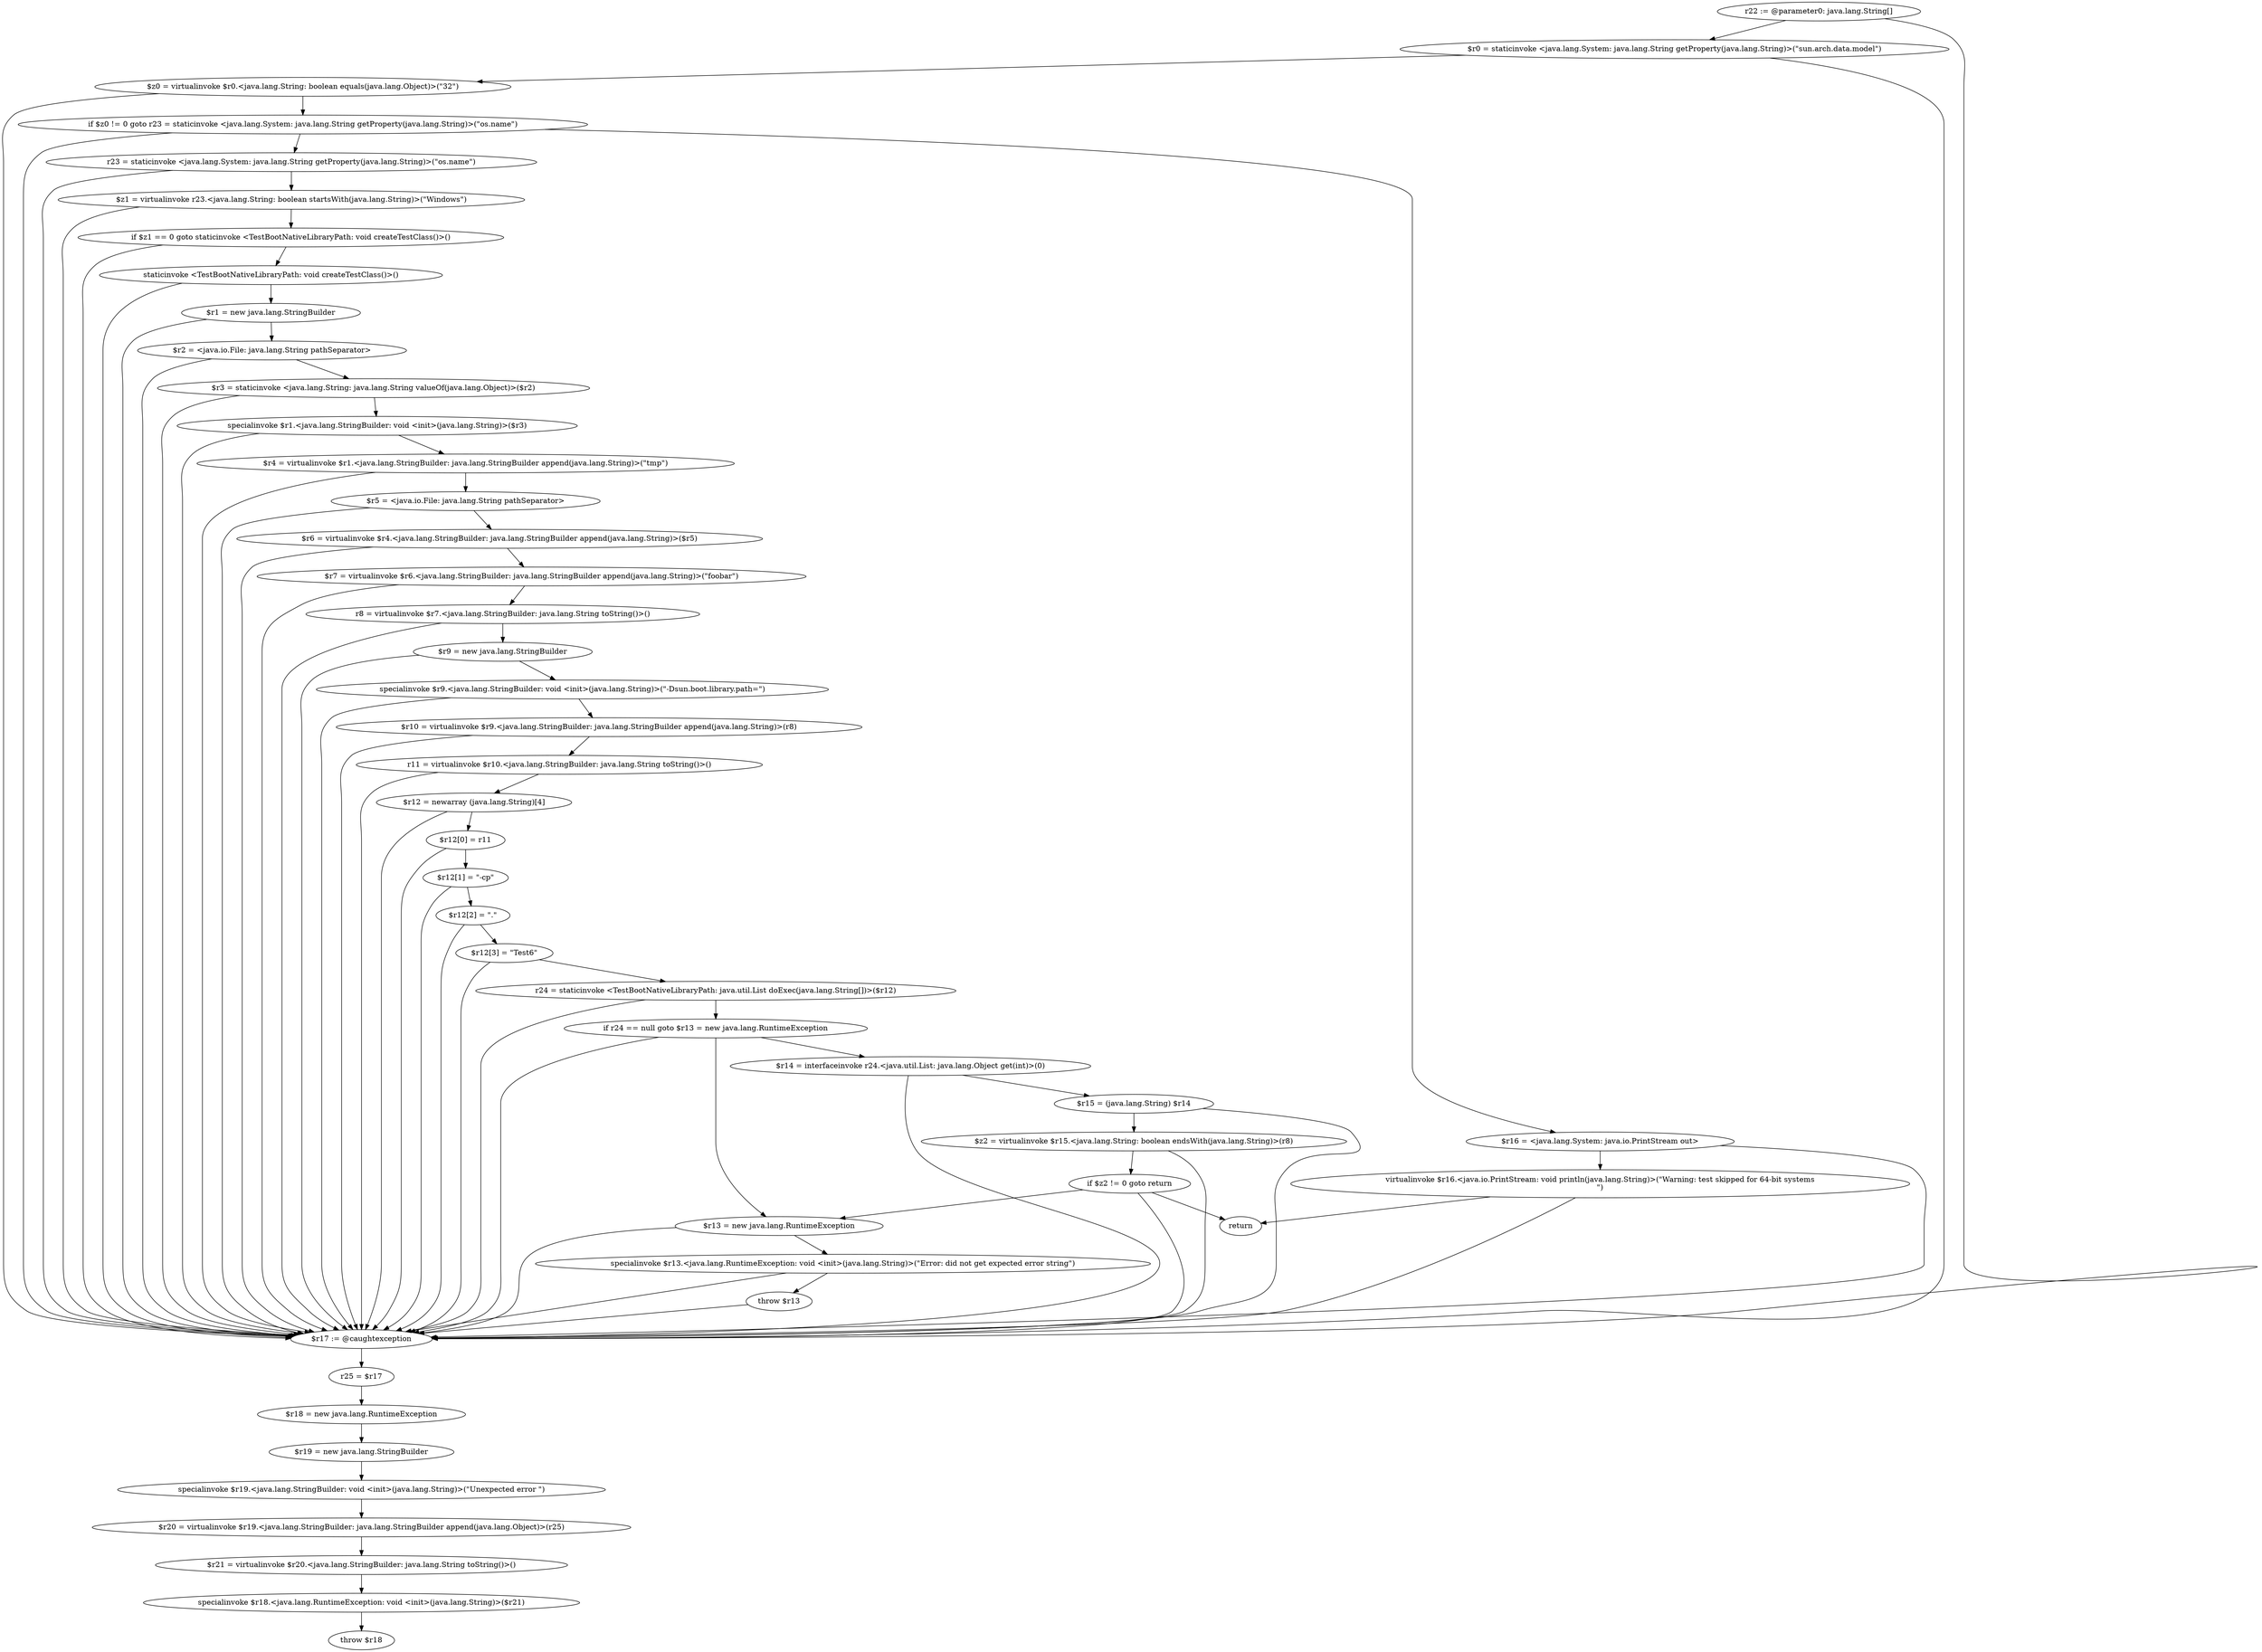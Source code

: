 digraph "unitGraph" {
    "r22 := @parameter0: java.lang.String[]"
    "$r0 = staticinvoke <java.lang.System: java.lang.String getProperty(java.lang.String)>(\"sun.arch.data.model\")"
    "$z0 = virtualinvoke $r0.<java.lang.String: boolean equals(java.lang.Object)>(\"32\")"
    "if $z0 != 0 goto r23 = staticinvoke <java.lang.System: java.lang.String getProperty(java.lang.String)>(\"os.name\")"
    "$r16 = <java.lang.System: java.io.PrintStream out>"
    "virtualinvoke $r16.<java.io.PrintStream: void println(java.lang.String)>(\"Warning: test skipped for 64-bit systems\n\")"
    "return"
    "r23 = staticinvoke <java.lang.System: java.lang.String getProperty(java.lang.String)>(\"os.name\")"
    "$z1 = virtualinvoke r23.<java.lang.String: boolean startsWith(java.lang.String)>(\"Windows\")"
    "if $z1 == 0 goto staticinvoke <TestBootNativeLibraryPath: void createTestClass()>()"
    "staticinvoke <TestBootNativeLibraryPath: void createTestClass()>()"
    "$r1 = new java.lang.StringBuilder"
    "$r2 = <java.io.File: java.lang.String pathSeparator>"
    "$r3 = staticinvoke <java.lang.String: java.lang.String valueOf(java.lang.Object)>($r2)"
    "specialinvoke $r1.<java.lang.StringBuilder: void <init>(java.lang.String)>($r3)"
    "$r4 = virtualinvoke $r1.<java.lang.StringBuilder: java.lang.StringBuilder append(java.lang.String)>(\"tmp\")"
    "$r5 = <java.io.File: java.lang.String pathSeparator>"
    "$r6 = virtualinvoke $r4.<java.lang.StringBuilder: java.lang.StringBuilder append(java.lang.String)>($r5)"
    "$r7 = virtualinvoke $r6.<java.lang.StringBuilder: java.lang.StringBuilder append(java.lang.String)>(\"foobar\")"
    "r8 = virtualinvoke $r7.<java.lang.StringBuilder: java.lang.String toString()>()"
    "$r9 = new java.lang.StringBuilder"
    "specialinvoke $r9.<java.lang.StringBuilder: void <init>(java.lang.String)>(\"-Dsun.boot.library.path=\")"
    "$r10 = virtualinvoke $r9.<java.lang.StringBuilder: java.lang.StringBuilder append(java.lang.String)>(r8)"
    "r11 = virtualinvoke $r10.<java.lang.StringBuilder: java.lang.String toString()>()"
    "$r12 = newarray (java.lang.String)[4]"
    "$r12[0] = r11"
    "$r12[1] = \"-cp\""
    "$r12[2] = \".\""
    "$r12[3] = \"Test6\""
    "r24 = staticinvoke <TestBootNativeLibraryPath: java.util.List doExec(java.lang.String[])>($r12)"
    "if r24 == null goto $r13 = new java.lang.RuntimeException"
    "$r14 = interfaceinvoke r24.<java.util.List: java.lang.Object get(int)>(0)"
    "$r15 = (java.lang.String) $r14"
    "$z2 = virtualinvoke $r15.<java.lang.String: boolean endsWith(java.lang.String)>(r8)"
    "if $z2 != 0 goto return"
    "$r13 = new java.lang.RuntimeException"
    "specialinvoke $r13.<java.lang.RuntimeException: void <init>(java.lang.String)>(\"Error: did not get expected error string\")"
    "throw $r13"
    "$r17 := @caughtexception"
    "r25 = $r17"
    "$r18 = new java.lang.RuntimeException"
    "$r19 = new java.lang.StringBuilder"
    "specialinvoke $r19.<java.lang.StringBuilder: void <init>(java.lang.String)>(\"Unexpected error \")"
    "$r20 = virtualinvoke $r19.<java.lang.StringBuilder: java.lang.StringBuilder append(java.lang.Object)>(r25)"
    "$r21 = virtualinvoke $r20.<java.lang.StringBuilder: java.lang.String toString()>()"
    "specialinvoke $r18.<java.lang.RuntimeException: void <init>(java.lang.String)>($r21)"
    "throw $r18"
    "r22 := @parameter0: java.lang.String[]"->"$r0 = staticinvoke <java.lang.System: java.lang.String getProperty(java.lang.String)>(\"sun.arch.data.model\")";
    "r22 := @parameter0: java.lang.String[]"->"$r17 := @caughtexception";
    "$r0 = staticinvoke <java.lang.System: java.lang.String getProperty(java.lang.String)>(\"sun.arch.data.model\")"->"$z0 = virtualinvoke $r0.<java.lang.String: boolean equals(java.lang.Object)>(\"32\")";
    "$r0 = staticinvoke <java.lang.System: java.lang.String getProperty(java.lang.String)>(\"sun.arch.data.model\")"->"$r17 := @caughtexception";
    "$z0 = virtualinvoke $r0.<java.lang.String: boolean equals(java.lang.Object)>(\"32\")"->"if $z0 != 0 goto r23 = staticinvoke <java.lang.System: java.lang.String getProperty(java.lang.String)>(\"os.name\")";
    "$z0 = virtualinvoke $r0.<java.lang.String: boolean equals(java.lang.Object)>(\"32\")"->"$r17 := @caughtexception";
    "if $z0 != 0 goto r23 = staticinvoke <java.lang.System: java.lang.String getProperty(java.lang.String)>(\"os.name\")"->"$r16 = <java.lang.System: java.io.PrintStream out>";
    "if $z0 != 0 goto r23 = staticinvoke <java.lang.System: java.lang.String getProperty(java.lang.String)>(\"os.name\")"->"r23 = staticinvoke <java.lang.System: java.lang.String getProperty(java.lang.String)>(\"os.name\")";
    "if $z0 != 0 goto r23 = staticinvoke <java.lang.System: java.lang.String getProperty(java.lang.String)>(\"os.name\")"->"$r17 := @caughtexception";
    "$r16 = <java.lang.System: java.io.PrintStream out>"->"virtualinvoke $r16.<java.io.PrintStream: void println(java.lang.String)>(\"Warning: test skipped for 64-bit systems\n\")";
    "$r16 = <java.lang.System: java.io.PrintStream out>"->"$r17 := @caughtexception";
    "virtualinvoke $r16.<java.io.PrintStream: void println(java.lang.String)>(\"Warning: test skipped for 64-bit systems\n\")"->"return";
    "virtualinvoke $r16.<java.io.PrintStream: void println(java.lang.String)>(\"Warning: test skipped for 64-bit systems\n\")"->"$r17 := @caughtexception";
    "r23 = staticinvoke <java.lang.System: java.lang.String getProperty(java.lang.String)>(\"os.name\")"->"$z1 = virtualinvoke r23.<java.lang.String: boolean startsWith(java.lang.String)>(\"Windows\")";
    "r23 = staticinvoke <java.lang.System: java.lang.String getProperty(java.lang.String)>(\"os.name\")"->"$r17 := @caughtexception";
    "$z1 = virtualinvoke r23.<java.lang.String: boolean startsWith(java.lang.String)>(\"Windows\")"->"if $z1 == 0 goto staticinvoke <TestBootNativeLibraryPath: void createTestClass()>()";
    "$z1 = virtualinvoke r23.<java.lang.String: boolean startsWith(java.lang.String)>(\"Windows\")"->"$r17 := @caughtexception";
    "if $z1 == 0 goto staticinvoke <TestBootNativeLibraryPath: void createTestClass()>()"->"staticinvoke <TestBootNativeLibraryPath: void createTestClass()>()";
    "if $z1 == 0 goto staticinvoke <TestBootNativeLibraryPath: void createTestClass()>()"->"$r17 := @caughtexception";
    "staticinvoke <TestBootNativeLibraryPath: void createTestClass()>()"->"$r1 = new java.lang.StringBuilder";
    "staticinvoke <TestBootNativeLibraryPath: void createTestClass()>()"->"$r17 := @caughtexception";
    "$r1 = new java.lang.StringBuilder"->"$r2 = <java.io.File: java.lang.String pathSeparator>";
    "$r1 = new java.lang.StringBuilder"->"$r17 := @caughtexception";
    "$r2 = <java.io.File: java.lang.String pathSeparator>"->"$r3 = staticinvoke <java.lang.String: java.lang.String valueOf(java.lang.Object)>($r2)";
    "$r2 = <java.io.File: java.lang.String pathSeparator>"->"$r17 := @caughtexception";
    "$r3 = staticinvoke <java.lang.String: java.lang.String valueOf(java.lang.Object)>($r2)"->"specialinvoke $r1.<java.lang.StringBuilder: void <init>(java.lang.String)>($r3)";
    "$r3 = staticinvoke <java.lang.String: java.lang.String valueOf(java.lang.Object)>($r2)"->"$r17 := @caughtexception";
    "specialinvoke $r1.<java.lang.StringBuilder: void <init>(java.lang.String)>($r3)"->"$r4 = virtualinvoke $r1.<java.lang.StringBuilder: java.lang.StringBuilder append(java.lang.String)>(\"tmp\")";
    "specialinvoke $r1.<java.lang.StringBuilder: void <init>(java.lang.String)>($r3)"->"$r17 := @caughtexception";
    "$r4 = virtualinvoke $r1.<java.lang.StringBuilder: java.lang.StringBuilder append(java.lang.String)>(\"tmp\")"->"$r5 = <java.io.File: java.lang.String pathSeparator>";
    "$r4 = virtualinvoke $r1.<java.lang.StringBuilder: java.lang.StringBuilder append(java.lang.String)>(\"tmp\")"->"$r17 := @caughtexception";
    "$r5 = <java.io.File: java.lang.String pathSeparator>"->"$r6 = virtualinvoke $r4.<java.lang.StringBuilder: java.lang.StringBuilder append(java.lang.String)>($r5)";
    "$r5 = <java.io.File: java.lang.String pathSeparator>"->"$r17 := @caughtexception";
    "$r6 = virtualinvoke $r4.<java.lang.StringBuilder: java.lang.StringBuilder append(java.lang.String)>($r5)"->"$r7 = virtualinvoke $r6.<java.lang.StringBuilder: java.lang.StringBuilder append(java.lang.String)>(\"foobar\")";
    "$r6 = virtualinvoke $r4.<java.lang.StringBuilder: java.lang.StringBuilder append(java.lang.String)>($r5)"->"$r17 := @caughtexception";
    "$r7 = virtualinvoke $r6.<java.lang.StringBuilder: java.lang.StringBuilder append(java.lang.String)>(\"foobar\")"->"r8 = virtualinvoke $r7.<java.lang.StringBuilder: java.lang.String toString()>()";
    "$r7 = virtualinvoke $r6.<java.lang.StringBuilder: java.lang.StringBuilder append(java.lang.String)>(\"foobar\")"->"$r17 := @caughtexception";
    "r8 = virtualinvoke $r7.<java.lang.StringBuilder: java.lang.String toString()>()"->"$r9 = new java.lang.StringBuilder";
    "r8 = virtualinvoke $r7.<java.lang.StringBuilder: java.lang.String toString()>()"->"$r17 := @caughtexception";
    "$r9 = new java.lang.StringBuilder"->"specialinvoke $r9.<java.lang.StringBuilder: void <init>(java.lang.String)>(\"-Dsun.boot.library.path=\")";
    "$r9 = new java.lang.StringBuilder"->"$r17 := @caughtexception";
    "specialinvoke $r9.<java.lang.StringBuilder: void <init>(java.lang.String)>(\"-Dsun.boot.library.path=\")"->"$r10 = virtualinvoke $r9.<java.lang.StringBuilder: java.lang.StringBuilder append(java.lang.String)>(r8)";
    "specialinvoke $r9.<java.lang.StringBuilder: void <init>(java.lang.String)>(\"-Dsun.boot.library.path=\")"->"$r17 := @caughtexception";
    "$r10 = virtualinvoke $r9.<java.lang.StringBuilder: java.lang.StringBuilder append(java.lang.String)>(r8)"->"r11 = virtualinvoke $r10.<java.lang.StringBuilder: java.lang.String toString()>()";
    "$r10 = virtualinvoke $r9.<java.lang.StringBuilder: java.lang.StringBuilder append(java.lang.String)>(r8)"->"$r17 := @caughtexception";
    "r11 = virtualinvoke $r10.<java.lang.StringBuilder: java.lang.String toString()>()"->"$r12 = newarray (java.lang.String)[4]";
    "r11 = virtualinvoke $r10.<java.lang.StringBuilder: java.lang.String toString()>()"->"$r17 := @caughtexception";
    "$r12 = newarray (java.lang.String)[4]"->"$r12[0] = r11";
    "$r12 = newarray (java.lang.String)[4]"->"$r17 := @caughtexception";
    "$r12[0] = r11"->"$r12[1] = \"-cp\"";
    "$r12[0] = r11"->"$r17 := @caughtexception";
    "$r12[1] = \"-cp\""->"$r12[2] = \".\"";
    "$r12[1] = \"-cp\""->"$r17 := @caughtexception";
    "$r12[2] = \".\""->"$r12[3] = \"Test6\"";
    "$r12[2] = \".\""->"$r17 := @caughtexception";
    "$r12[3] = \"Test6\""->"r24 = staticinvoke <TestBootNativeLibraryPath: java.util.List doExec(java.lang.String[])>($r12)";
    "$r12[3] = \"Test6\""->"$r17 := @caughtexception";
    "r24 = staticinvoke <TestBootNativeLibraryPath: java.util.List doExec(java.lang.String[])>($r12)"->"if r24 == null goto $r13 = new java.lang.RuntimeException";
    "r24 = staticinvoke <TestBootNativeLibraryPath: java.util.List doExec(java.lang.String[])>($r12)"->"$r17 := @caughtexception";
    "if r24 == null goto $r13 = new java.lang.RuntimeException"->"$r14 = interfaceinvoke r24.<java.util.List: java.lang.Object get(int)>(0)";
    "if r24 == null goto $r13 = new java.lang.RuntimeException"->"$r13 = new java.lang.RuntimeException";
    "if r24 == null goto $r13 = new java.lang.RuntimeException"->"$r17 := @caughtexception";
    "$r14 = interfaceinvoke r24.<java.util.List: java.lang.Object get(int)>(0)"->"$r15 = (java.lang.String) $r14";
    "$r14 = interfaceinvoke r24.<java.util.List: java.lang.Object get(int)>(0)"->"$r17 := @caughtexception";
    "$r15 = (java.lang.String) $r14"->"$z2 = virtualinvoke $r15.<java.lang.String: boolean endsWith(java.lang.String)>(r8)";
    "$r15 = (java.lang.String) $r14"->"$r17 := @caughtexception";
    "$z2 = virtualinvoke $r15.<java.lang.String: boolean endsWith(java.lang.String)>(r8)"->"if $z2 != 0 goto return";
    "$z2 = virtualinvoke $r15.<java.lang.String: boolean endsWith(java.lang.String)>(r8)"->"$r17 := @caughtexception";
    "if $z2 != 0 goto return"->"$r13 = new java.lang.RuntimeException";
    "if $z2 != 0 goto return"->"return";
    "if $z2 != 0 goto return"->"$r17 := @caughtexception";
    "$r13 = new java.lang.RuntimeException"->"specialinvoke $r13.<java.lang.RuntimeException: void <init>(java.lang.String)>(\"Error: did not get expected error string\")";
    "$r13 = new java.lang.RuntimeException"->"$r17 := @caughtexception";
    "specialinvoke $r13.<java.lang.RuntimeException: void <init>(java.lang.String)>(\"Error: did not get expected error string\")"->"throw $r13";
    "specialinvoke $r13.<java.lang.RuntimeException: void <init>(java.lang.String)>(\"Error: did not get expected error string\")"->"$r17 := @caughtexception";
    "throw $r13"->"$r17 := @caughtexception";
    "$r17 := @caughtexception"->"r25 = $r17";
    "r25 = $r17"->"$r18 = new java.lang.RuntimeException";
    "$r18 = new java.lang.RuntimeException"->"$r19 = new java.lang.StringBuilder";
    "$r19 = new java.lang.StringBuilder"->"specialinvoke $r19.<java.lang.StringBuilder: void <init>(java.lang.String)>(\"Unexpected error \")";
    "specialinvoke $r19.<java.lang.StringBuilder: void <init>(java.lang.String)>(\"Unexpected error \")"->"$r20 = virtualinvoke $r19.<java.lang.StringBuilder: java.lang.StringBuilder append(java.lang.Object)>(r25)";
    "$r20 = virtualinvoke $r19.<java.lang.StringBuilder: java.lang.StringBuilder append(java.lang.Object)>(r25)"->"$r21 = virtualinvoke $r20.<java.lang.StringBuilder: java.lang.String toString()>()";
    "$r21 = virtualinvoke $r20.<java.lang.StringBuilder: java.lang.String toString()>()"->"specialinvoke $r18.<java.lang.RuntimeException: void <init>(java.lang.String)>($r21)";
    "specialinvoke $r18.<java.lang.RuntimeException: void <init>(java.lang.String)>($r21)"->"throw $r18";
}
